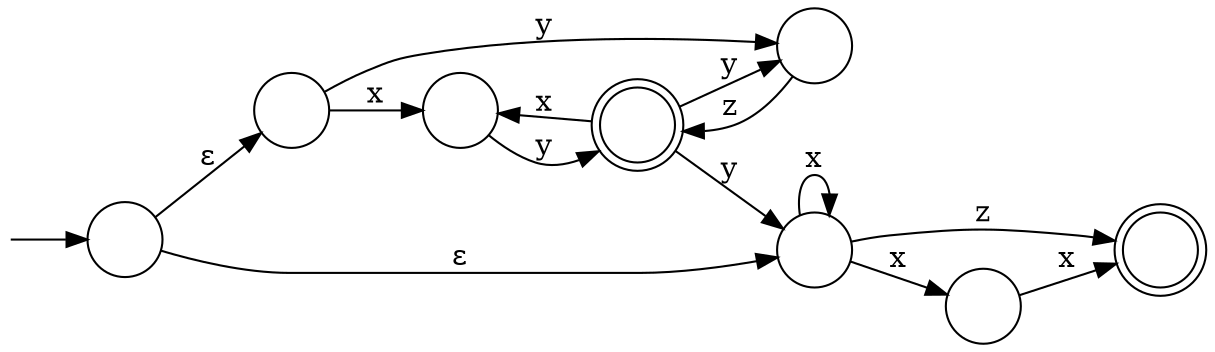 digraph G {
  rankdir=LR;
  n__ [label="" shape=none width=.0];
  0 [shape=circle label=""]
  1 [shape=circle label=""]
  2 [shape=circle label=""]
  3 [shape=circle label=""]
  4 [shape=doublecircle label=""]
  5 [shape=circle label=""]
  6 [shape=doublecircle label=""]
  7 [shape=circle label=""]
  n__ -> 0;
  0 -> 1 [label="ε"]
  0 -> 5 [label="ε"]
  1 -> 2 [label="x"]
  1 -> 3 [label="y"]
  2 -> 4 [label="y"]
  3 -> 4 [label="z"]
  4 -> 2 [label="x"]
  4 -> 3 [label="y"]
  4 -> 5 [label="y"]
  5 -> 5 [label="x"]
  5 -> 7 [label="x"]
  5 -> 6 [label="z"]
  7 -> 6 [label="x"]
}
